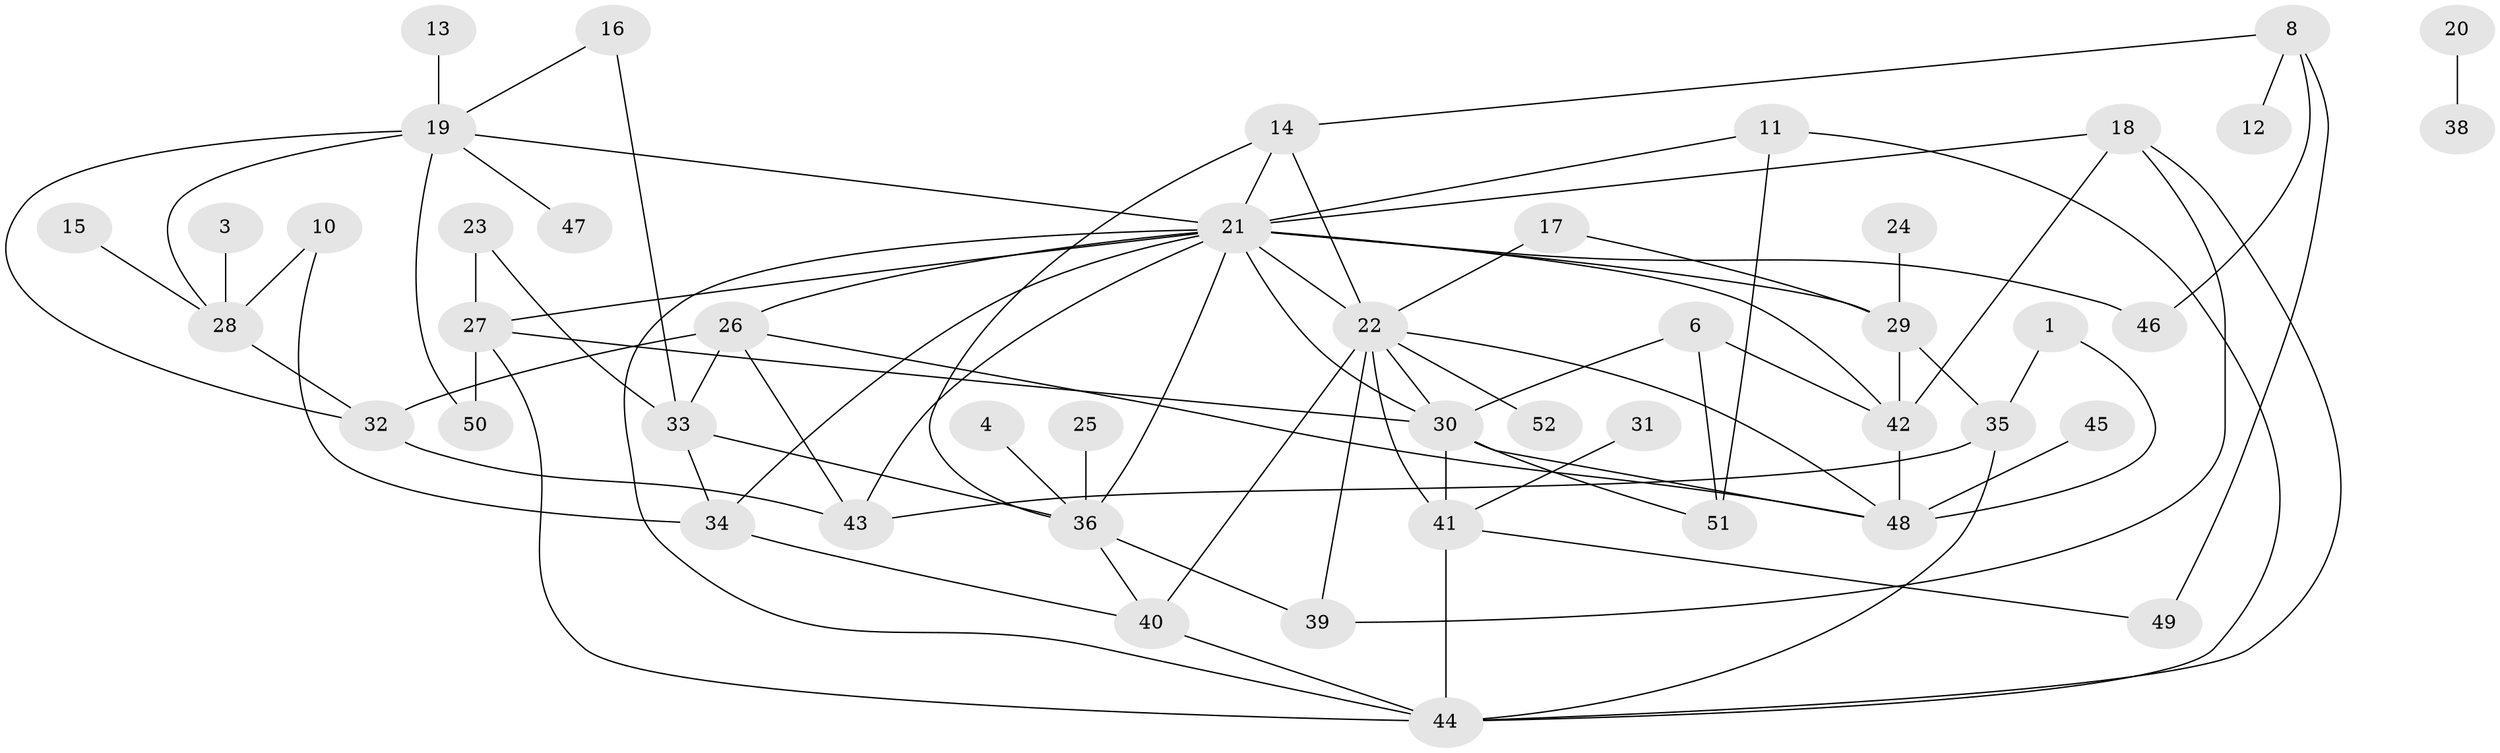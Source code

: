 // original degree distribution, {1: 0.16346153846153846, 3: 0.19230769230769232, 5: 0.07692307692307693, 4: 0.17307692307692307, 0: 0.04807692307692308, 2: 0.25961538461538464, 7: 0.019230769230769232, 6: 0.057692307692307696, 9: 0.009615384615384616}
// Generated by graph-tools (version 1.1) at 2025/00/03/09/25 03:00:53]
// undirected, 47 vertices, 83 edges
graph export_dot {
graph [start="1"]
  node [color=gray90,style=filled];
  1;
  3;
  4;
  6;
  8;
  10;
  11;
  12;
  13;
  14;
  15;
  16;
  17;
  18;
  19;
  20;
  21;
  22;
  23;
  24;
  25;
  26;
  27;
  28;
  29;
  30;
  31;
  32;
  33;
  34;
  35;
  36;
  38;
  39;
  40;
  41;
  42;
  43;
  44;
  45;
  46;
  47;
  48;
  49;
  50;
  51;
  52;
  1 -- 35 [weight=1.0];
  1 -- 48 [weight=2.0];
  3 -- 28 [weight=1.0];
  4 -- 36 [weight=1.0];
  6 -- 30 [weight=1.0];
  6 -- 42 [weight=1.0];
  6 -- 51 [weight=1.0];
  8 -- 12 [weight=1.0];
  8 -- 14 [weight=1.0];
  8 -- 46 [weight=1.0];
  8 -- 49 [weight=1.0];
  10 -- 28 [weight=1.0];
  10 -- 34 [weight=1.0];
  11 -- 21 [weight=1.0];
  11 -- 44 [weight=1.0];
  11 -- 51 [weight=1.0];
  13 -- 19 [weight=1.0];
  14 -- 21 [weight=1.0];
  14 -- 22 [weight=1.0];
  14 -- 36 [weight=1.0];
  15 -- 28 [weight=1.0];
  16 -- 19 [weight=1.0];
  16 -- 33 [weight=1.0];
  17 -- 22 [weight=1.0];
  17 -- 29 [weight=1.0];
  18 -- 21 [weight=1.0];
  18 -- 39 [weight=1.0];
  18 -- 42 [weight=1.0];
  18 -- 44 [weight=1.0];
  19 -- 21 [weight=1.0];
  19 -- 28 [weight=1.0];
  19 -- 32 [weight=1.0];
  19 -- 47 [weight=1.0];
  19 -- 50 [weight=1.0];
  20 -- 38 [weight=1.0];
  21 -- 22 [weight=2.0];
  21 -- 26 [weight=2.0];
  21 -- 27 [weight=1.0];
  21 -- 29 [weight=1.0];
  21 -- 30 [weight=1.0];
  21 -- 34 [weight=1.0];
  21 -- 36 [weight=1.0];
  21 -- 42 [weight=1.0];
  21 -- 43 [weight=1.0];
  21 -- 44 [weight=2.0];
  21 -- 46 [weight=1.0];
  22 -- 30 [weight=1.0];
  22 -- 39 [weight=1.0];
  22 -- 40 [weight=1.0];
  22 -- 41 [weight=2.0];
  22 -- 48 [weight=1.0];
  22 -- 52 [weight=1.0];
  23 -- 27 [weight=1.0];
  23 -- 33 [weight=1.0];
  24 -- 29 [weight=1.0];
  25 -- 36 [weight=1.0];
  26 -- 32 [weight=1.0];
  26 -- 33 [weight=2.0];
  26 -- 43 [weight=1.0];
  26 -- 48 [weight=1.0];
  27 -- 30 [weight=1.0];
  27 -- 44 [weight=1.0];
  27 -- 50 [weight=1.0];
  28 -- 32 [weight=1.0];
  29 -- 35 [weight=1.0];
  29 -- 42 [weight=1.0];
  30 -- 41 [weight=3.0];
  30 -- 48 [weight=2.0];
  30 -- 51 [weight=1.0];
  31 -- 41 [weight=1.0];
  32 -- 43 [weight=1.0];
  33 -- 34 [weight=1.0];
  33 -- 36 [weight=1.0];
  34 -- 40 [weight=1.0];
  35 -- 43 [weight=1.0];
  35 -- 44 [weight=1.0];
  36 -- 39 [weight=1.0];
  36 -- 40 [weight=1.0];
  40 -- 44 [weight=1.0];
  41 -- 44 [weight=4.0];
  41 -- 49 [weight=1.0];
  42 -- 48 [weight=3.0];
  45 -- 48 [weight=2.0];
}
